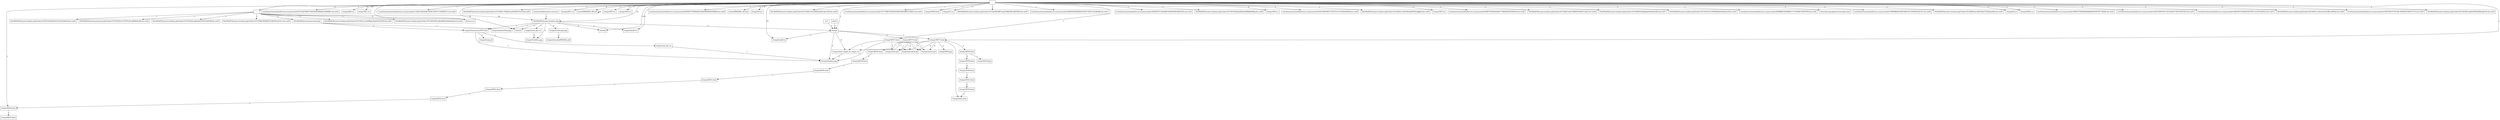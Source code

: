 digraph {
node [shape=record];
"0x55d16cfb82e0" [label="-"];
"0x55d16cfb9dc0" [label="/notesif"];
"0x55d16cfb9e40" [label="/notesif/"];
"0x55d16cfb95d0" [label="/cas/themes/insa/media/favicon.ico;jsessionid=ECC02D7B807C9B1B2299BA9E325800BC.dsi-vm03"];
"0x55d16cfba080" [label="/temps/4IF4.ics"];
"0x55d16cfba100" [label="/temps/3IF1.ics"];
"0x55d16cfba1e0" [label="/SiteWebIF/Intranet-etudiant.php"];
"0x55d16cfba3b0" [label="/cas/themes/insa/media/favicon.ico;jsessionid=1108212834EA61DD4CCDF371CE0DDF31.dsi-vm04"];
"0x55d16cfba490" [label="/"];
"0x55d16cfba5b0" [label="/SiteWebIF/Intranet-etudiant.php?ticket=ST-19308-v7fPgl3hcmHt4NRvX7n5-dsi-vm04"];
"0x55d16cfba690" [label="/temps/3IF37.html"];
"0x55d16cfba710" [label="/temps/3IF38.html"];
"0x55d16cfba7b0" [label="/temps/3IF39.html"];
"0x55d16cfba850" [label="/temps/3IF40.html"];
"0x55d16cfba9b0" [label="/stages/Listestage.php"];
"0x55d16cfbaa30" [label="/stages/descriptif/MEDIAL.pdf"];
"0x55d16cfbab10" [label="/temps/4IF1.ics"];
"0x55d16cfbabf0" [label="/notesif/RSS/RSS_4IF.xml"];
"0x55d16cfbad30" [label="/temps/4IF3.ics"];
"0x55d16cfbae10" [label="/temps/3IF2.ics"];
"0x55d16cfbaef0" [label="/url"];
"0x55d16cfbaf30" [label="/temps/"];
"0x55d16cfbafb0" [label="/temps/style_emploi_du_temps.css"];
"0x55d16cfbb0b0" [label="/temps/InsaIF.ico"];
"0x55d16cfbb200" [label="/temps/FondInsa.jpg"];
"0x55d16cfbb3a0" [label="/temps/precedent.gif"];
"0x55d16cfbb4a0" [label="/temps/choix.gif"];
"0x55d16cfbb5a0" [label="/temps/suivant.gif"];
"0x55d16cfbb6a0" [label="/favicon.ico"];
"0x55d16cfbb780" [label="/temps/INSA.jpg"];
"0x55d16cfbb860" [label="/temps/index.html"];
"0x55d16cfba510" [label="/cas/themes/insa/media/favicon.ico;jsessionid=665627F780692B12EA65060DE403DBE8.dsi-vm04"];
"0x55d16cfbbb50" [label="/notesif/RSS/RSS_3IF.xml"];
"0x55d16cfbbbd0" [label="/temps/GO.ics"];
"0x55d16cfbbc50" [label="/temps/4IF44.html"];
"0x55d16cfbbf60" [label="/SiteWebIF/Intranet-etudiant.php?ticket=ST-19442-CGw3IEKcJt5tkCegUuD9-dsi-vm04"];
"0x55d16cfbc060" [label="/stages/style_pfe.css"];
"0x55d16cfbc100" [label="/stages/InsaIF.ico"];
"0x55d16cfbc180" [label="/stages/FondInsa.jpg"];
"0x55d16cfbc2d0" [label="/stages/bandeauFinal.jpg"];
"0x55d16cfbbe60" [label="/SiteWebIF/Intranet-etudiant.php?ticket=ST-19448-HQIM6TGsVJOOFyu9r3t1-dsi-vm04"];
"0x55d16cfbc5d0" [label="/SiteWebIF/Intranet-etudiant.php?ticket=ST-19452-1jce9NBgrmEpQwOF0td9-dsi-vm04"];
"0x55d16cfbc770" [label="/SiteWebIF/Intranet-etudiant.php?ticket=ST-19453-KUridZwB9h22Qkw6t2ph-dsi-vm04"];
"0x55d16cfbc8b0" [label="/cas/themes/insa/media/favicon.ico;jsessionid=33717D8FCDEA3ED485EAB3288E130DE3.dsi-vm04"];
"0x55d16cfbcb30" [label="/gwt/x"];
"0x55d16cfbcbb0" [label="/temps/3IF44.html"];
"0x55d16cfbcc30" [label="/temps/GL.ics"];
"0x55d16cfbccf0" [label="/recherche/laboratoires-associes"];
"0x55d16cfbcf00" [label="/SiteWebIF/Intranet-etudiant.php?ticket=ST-342400-BR7eop2OiRKoWEwXPEMQ-dsi-vm03"];
"0x55d16cfbd130" [label="/temps/3IF41.html"];
"0x55d16cfbd1d0" [label="/temps/3IF42.html"];
"0x55d16cfbce00" [label="/cas/themes/insa/media/favicon.ico;jsessionid=640920203D0DDDC61BC720EC1D1ADA68.dsi-vm03"];
"0x55d16cfbd5b0" [label="/temps/5IF47.html"];
"0x55d16cfbd7f0" [label="/cas/themes/insa/media/favicon.ico;jsessionid=2AD5D5071A22496C3495D3DF360F2E55.dsi-vm03"];
"0x55d16cfbd970" [label="/SiteWebIF/Intranet-etudiant.php?ticket=ST-19678-kh2Kx4DkoFhBYkRAHAXq-dsi-vm04"];
"0x55d16cfbdad0" [label="/temps/3IF4.ics"];
"0x55d16cfbd8d0" [label="/cas/themes/insa/media/favicon.ico;jsessionid=6C6C08976E471D57F312CC538346500A.dsi-vm04"];
"0x55d16cfbddb0" [label="/SiteWebIF/Intranet-etudiant.php?ticket=ST-342623-uVkCMVoq9NTZOoIgJhJO-dsi-vm03"];
"0x55d16cfbde90" [label="/temps/3IF3.ics"];
"0x55d16cfbdcb0" [label="/cas/themes/insa/media/favicon.ico;jsessionid=DD8797EB34204AC770BD56F295585520.dsi-vm04"];
"0x55d16cfbe110" [label="/SiteWebIF/Intranet-etudiant.php?ticket=ST-19823-ieePC0fRHEYdDQS7vQqO-dsi-vm04"];
"0x55d16cfbe1f0" [label="/temps/4IF37.html"];
"0x55d16cfbe350" [label="/temps/4IF38.html"];
"0x55d16cfbe3d0" [label="/temps/4IF39.html"];
"0x55d16cfbe4d0" [label="/temps/4IF40.html"];
"0x55d16cfbe5d0" [label="/temps/4IF41.html"];
"0x55d16cfbe6d0" [label="/temps/4IF42.html"];
"0x55d16cfbe7d0" [label="/temps/4IF43.html"];
"0x55d16cfbe990" [label="/temps/4IF45.html"];
"0x55d16cfbe010" [label="/SiteWebIF/Intranet-etudiant.php?ticket=ST-342699-X50gtfEpf5o9tdfrSnK4-dsi-vm03"];
"0x55d16cfbec10" [label="/temps/5012S.jpg"];
"0x55d16cfbea70" [label="/SiteWebIF/Intranet-etudiant.php?ticket=ST-342763-eUNX90FjIfaECKlzhGcH-dsi-vm03"];
"0x55d16cfbedf0" [label="/temps/SoutenancesPFE.html"];
"0x55d16cfbee30" [label="/temps/style_pfe.css"];
"0x55d16cfbeeb0" [label="/temps/loupe.gif"];
"0x55d16cfbecb0" [label="/cas/themes/insa/media/favicon.ico;jsessionid=D608B9E2E4086B111372384FC0FEB79D.dsi-vm04"];
"0x55d16cfbf2a0" [label="/chercheurs/gcaplat/versionologie.html"];
"0x55d16cfbf3e0" [label="/cas/themes/insa/media/favicon.ico;jsessionid=CFB94B626C9B1E8BC4CF1F0E0D41DC4C.dsi-vm04"];
"0x55d16cfbf560" [label="/SiteWebIF/Intranet-etudiant.php?ticket=ST-20080-hycMmVPg237ZS24go4QD-dsi-vm04"];
"0x55d16cfbf670" [label="/temps/EA.ics"];
"0x55d16cfbf4c0" [label="/SiteWebIF/Intranet-etudiant.php?ticket=ST-20120-6thEAtvZYsFiuf3A4z4d-dsi-vm04"];
"0x55d16cfbf890" [label="/temps/4IF42.ics"];
"0x55d16cfbf6f0" [label="/cas/themes/insa/media/favicon.ico;jsessionid=5B99C7D6EB49AA2B9AAF3DD7B7128296.dsi-vm03"];
"0x55d16cfbfad0" [label="/cas/themes/insa/media/favicon.ico;jsessionid=3D227DD976CCC8120204C76FCE297A5A.dsi-vm03"];
"0x55d16cfbfc10" [label="/cas/themes/insa/media/favicon.ico;jsessionid=38D3D572D3B532567D072121FE3A4F23.dsi-vm03"];
"0x55d16cfbfe60" [label="/SiteWebIF/Intranet-etudiant.php?ticket=ST-20361-woDr42sSvX7JRUsbWt6e-dsi-vm04"];
"0x55d16cfbfd40" [label="/cas/themes/insa/media/favicon.ico;jsessionid=F2287F8CE73F146C3DFD4FC863475715.dsi-vm03"];
"0x55d16cfc0080" [label="/SiteWebIF/Intranet-etudiant.php?ticket=ST-343300-cjh3feN0WaHM5spIIeTQ-dsi-vm03"];
"0x55d16cfc0160" [label="/SiteWebIF/Intranet-personnel.php"];
"0x55d16cfc0040" [label="/SiteWebIF/Intranet-personnel.php?ticket=ST-343304-nCCSPVLi91zqB04K2wKh-dsi-vm03"];
"0x55d16cfc01e0" [label="/SiteWebIF/Intranet-etudiant.php?ticket=ST-343326-yjqfchbnCRUkUIxhFi9B-dsi-vm03"];
"0x55d16cfb82e0" -> "0x55d16cfb95d0" [label="1"];
"0x55d16cfb82e0" -> "0x55d16cfb9dc0" [label="14"];
"0x55d16cfba1e0" -> "0x55d16cfb9dc0" [label="3"];
"0x55d16cfb82e0" -> "0x55d16cfb9e40" [label="14"];
"0x55d16cfba1e0" -> "0x55d16cfb9e40" [label="4"];
"0x55d16cfb82e0" -> "0x55d16cfba080" [label="6"];
"0x55d16cfb82e0" -> "0x55d16cfba100" [label="15"];
"0x55d16cfb82e0" -> "0x55d16cfba1e0" [label="22"];
"0x55d16cfba490" -> "0x55d16cfba1e0" [label="16"];
"0x55d16cfbccf0" -> "0x55d16cfba1e0" [label="1"];
"0x55d16cfb82e0" -> "0x55d16cfba3b0" [label="1"];
"0x55d16cfb82e0" -> "0x55d16cfba490" [label="5"];
"0x55d16cfb82e0" -> "0x55d16cfba510" [label="1"];
"0x55d16cfb82e0" -> "0x55d16cfba5b0" [label="1"];
"0x55d16cfb82e0" -> "0x55d16cfba690" [label="1"];
"0x55d16cfbaf30" -> "0x55d16cfba690" [label="7"];
"0x55d16cfba690" -> "0x55d16cfba710" [label="6"];
"0x55d16cfba710" -> "0x55d16cfba7b0" [label="5"];
"0x55d16cfba7b0" -> "0x55d16cfba850" [label="4"];
"0x55d16cfba1e0" -> "0x55d16cfba9b0" [label="5"];
"0x55d16cfba9b0" -> "0x55d16cfbaa30" [label="1"];
"0x55d16cfb82e0" -> "0x55d16cfbab10" [label="3"];
"0x55d16cfb82e0" -> "0x55d16cfbabf0" [label="1"];
"0x55d16cfbabf0" -> "0x55d16cfbabf0" [label="4"];
"0x55d16cfb82e0" -> "0x55d16cfbad30" [label="3"];
"0x55d16cfb82e0" -> "0x55d16cfbae10" [label="1"];
"0x55d16cfb82e0" -> "0x55d16cfbaf30" [label="1"];
"0x55d16cfba1e0" -> "0x55d16cfbaf30" [label="5"];
"0x55d16cfbaef0" -> "0x55d16cfbaf30" [label="3"];
"0x55d16cfbcb30" -> "0x55d16cfbaf30" [label="1"];
"0x55d16cfba690" -> "0x55d16cfbafb0" [label="1"];
"0x55d16cfbaf30" -> "0x55d16cfbafb0" [label="8"];
"0x55d16cfbd5b0" -> "0x55d16cfbafb0" [label="1"];
"0x55d16cfb82e0" -> "0x55d16cfbb0b0" [label="10"];
"0x55d16cfbaf30" -> "0x55d16cfbb0b0" [label="3"];
"0x55d16cfbaf30" -> "0x55d16cfbb200" [label="5"];
"0x55d16cfbafb0" -> "0x55d16cfbb200" [label="5"];
"0x55d16cfbd5b0" -> "0x55d16cfbb200" [label="1"];
"0x55d16cfbedf0" -> "0x55d16cfbb200" [label="1"];
"0x55d16cfbee30" -> "0x55d16cfbb200" [label="1"];
"0x55d16cfba690" -> "0x55d16cfbb3a0" [label="8"];
"0x55d16cfbd5b0" -> "0x55d16cfbb3a0" [label="1"];
"0x55d16cfbe1f0" -> "0x55d16cfbb3a0" [label="1"];
"0x55d16cfba690" -> "0x55d16cfbb4a0" [label="8"];
"0x55d16cfbd5b0" -> "0x55d16cfbb4a0" [label="1"];
"0x55d16cfbe1f0" -> "0x55d16cfbb4a0" [label="1"];
"0x55d16cfba690" -> "0x55d16cfbb5a0" [label="8"];
"0x55d16cfbd5b0" -> "0x55d16cfbb5a0" [label="1"];
"0x55d16cfbe1f0" -> "0x55d16cfbb5a0" [label="1"];
"0x55d16cfb82e0" -> "0x55d16cfbb6a0" [label="5"];
"0x55d16cfba490" -> "0x55d16cfbb6a0" [label="2"];
"0x55d16cfba690" -> "0x55d16cfbb780" [label="4"];
"0x55d16cfba690" -> "0x55d16cfbb860" [label="1"];
"0x55d16cfbd1d0" -> "0x55d16cfbb860" [label="1"];
"0x55d16cfb82e0" -> "0x55d16cfbbb50" [label="3"];
"0x55d16cfb82e0" -> "0x55d16cfbbbd0" [label="3"];
"0x55d16cfb82e0" -> "0x55d16cfbbc50" [label="1"];
"0x55d16cfbe7d0" -> "0x55d16cfbbc50" [label="1"];
"0x55d16cfba490" -> "0x55d16cfbbe60" [label="1"];
"0x55d16cfb82e0" -> "0x55d16cfbbf60" [label="1"];
"0x55d16cfba1e0" -> "0x55d16cfbc060" [label="7"];
"0x55d16cfb82e0" -> "0x55d16cfbc100" [label="4"];
"0x55d16cfba1e0" -> "0x55d16cfbc100" [label="3"];
"0x55d16cfba1e0" -> "0x55d16cfbc180" [label="4"];
"0x55d16cfbc060" -> "0x55d16cfbc180" [label="4"];
"0x55d16cfba1e0" -> "0x55d16cfbc2d0" [label="7"];
"0x55d16cfc0160" -> "0x55d16cfbc2d0" [label="1"];
"0x55d16cfba490" -> "0x55d16cfbc5d0" [label="1"];
"0x55d16cfba490" -> "0x55d16cfbc770" [label="1"];
"0x55d16cfb82e0" -> "0x55d16cfbc8b0" [label="1"];
"0x55d16cfb82e0" -> "0x55d16cfbcbb0" [label="1"];
"0x55d16cfb82e0" -> "0x55d16cfbcc30" [label="1"];
"0x55d16cfb82e0" -> "0x55d16cfbce00" [label="1"];
"0x55d16cfb82e0" -> "0x55d16cfbcf00" [label="1"];
"0x55d16cfba850" -> "0x55d16cfbd130" [label="1"];
"0x55d16cfbd130" -> "0x55d16cfbd1d0" [label="1"];
"0x55d16cfb82e0" -> "0x55d16cfbd5b0" [label="1"];
"0x55d16cfb82e0" -> "0x55d16cfbd7f0" [label="1"];
"0x55d16cfb82e0" -> "0x55d16cfbd8d0" [label="1"];
"0x55d16cfb82e0" -> "0x55d16cfbd970" [label="1"];
"0x55d16cfb82e0" -> "0x55d16cfbdad0" [label="2"];
"0x55d16cfb82e0" -> "0x55d16cfbdcb0" [label="1"];
"0x55d16cfb82e0" -> "0x55d16cfbddb0" [label="1"];
"0x55d16cfb82e0" -> "0x55d16cfbde90" [label="1"];
"0x55d16cfb82e0" -> "0x55d16cfbe010" [label="1"];
"0x55d16cfb82e0" -> "0x55d16cfbe110" [label="1"];
"0x55d16cfbaf30" -> "0x55d16cfbe1f0" [label="2"];
"0x55d16cfbe1f0" -> "0x55d16cfbe350" [label="3"];
"0x55d16cfbe350" -> "0x55d16cfbe3d0" [label="2"];
"0x55d16cfbe3d0" -> "0x55d16cfbe4d0" [label="1"];
"0x55d16cfbe4d0" -> "0x55d16cfbe5d0" [label="1"];
"0x55d16cfbe5d0" -> "0x55d16cfbe6d0" [label="1"];
"0x55d16cfbe6d0" -> "0x55d16cfbe7d0" [label="1"];
"0x55d16cfbbc50" -> "0x55d16cfbe990" [label="1"];
"0x55d16cfb82e0" -> "0x55d16cfbea70" [label="1"];
"0x55d16cfba710" -> "0x55d16cfbec10" [label="1"];
"0x55d16cfb82e0" -> "0x55d16cfbecb0" [label="1"];
"0x55d16cfba1e0" -> "0x55d16cfbedf0" [label="1"];
"0x55d16cfc0160" -> "0x55d16cfbedf0" [label="1"];
"0x55d16cfbedf0" -> "0x55d16cfbee30" [label="2"];
"0x55d16cfbedf0" -> "0x55d16cfbeeb0" [label="2"];
"0x55d16cfb82e0" -> "0x55d16cfbf2a0" [label="1"];
"0x55d16cfb82e0" -> "0x55d16cfbf3e0" [label="1"];
"0x55d16cfba490" -> "0x55d16cfbf4c0" [label="1"];
"0x55d16cfb82e0" -> "0x55d16cfbf560" [label="1"];
"0x55d16cfb82e0" -> "0x55d16cfbf670" [label="1"];
"0x55d16cfb82e0" -> "0x55d16cfbf6f0" [label="1"];
"0x55d16cfb82e0" -> "0x55d16cfbf890" [label="1"];
"0x55d16cfb82e0" -> "0x55d16cfbfad0" [label="1"];
"0x55d16cfb82e0" -> "0x55d16cfbfc10" [label="1"];
"0x55d16cfb82e0" -> "0x55d16cfbfd40" [label="1"];
"0x55d16cfb82e0" -> "0x55d16cfbfe60" [label="1"];
"0x55d16cfba490" -> "0x55d16cfc0040" [label="1"];
"0x55d16cfb82e0" -> "0x55d16cfc0080" [label="1"];
"0x55d16cfba490" -> "0x55d16cfc0160" [label="2"];
"0x55d16cfba490" -> "0x55d16cfc01e0" [label="1"];
}
